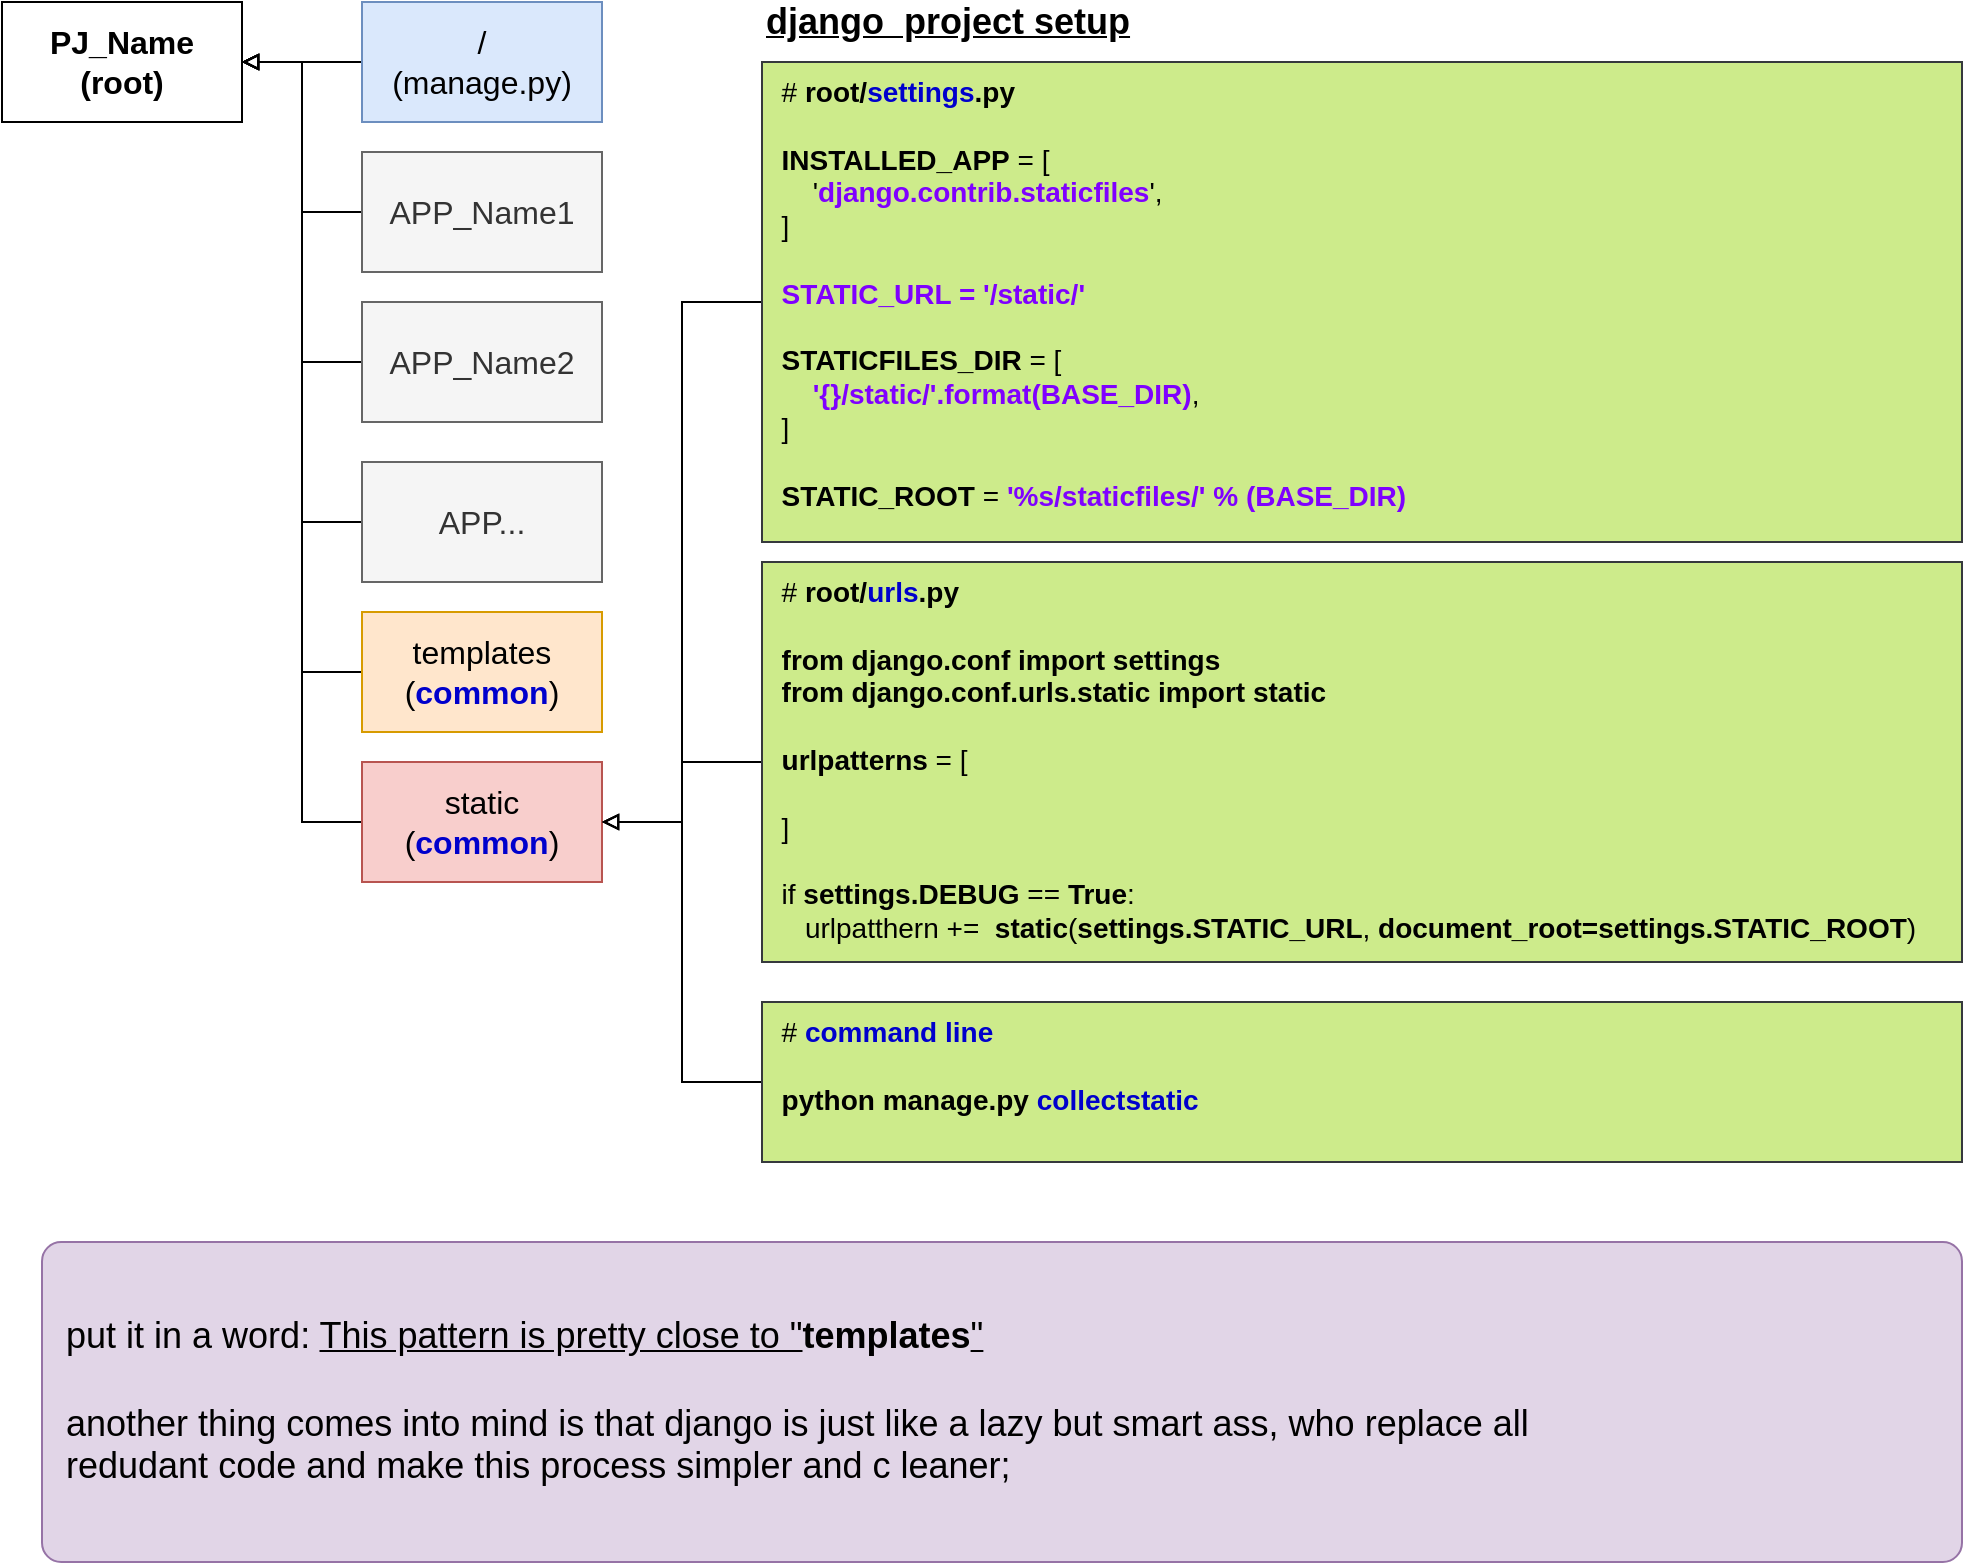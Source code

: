 <mxfile version="12.2.4" pages="1"><diagram id="PXKkHhaivdDZMpAjNpFf" name="Page-1"><mxGraphModel dx="740" dy="592" grid="1" gridSize="10" guides="1" tooltips="1" connect="1" arrows="1" fold="1" page="1" pageScale="1" pageWidth="1100" pageHeight="850" math="0" shadow="0"><root><mxCell id="0"/><mxCell id="1" parent="0"/><mxCell id="2" value="PJ_Name&lt;br&gt;(root)" style="whiteSpace=wrap;html=1;fontStyle=1;fontSize=16;" parent="1" vertex="1"><mxGeometry x="20" y="20" width="120" height="60" as="geometry"/></mxCell><mxCell id="6" style="edgeStyle=orthogonalEdgeStyle;rounded=0;orthogonalLoop=1;jettySize=auto;html=1;exitX=0;exitY=0.5;exitDx=0;exitDy=0;entryX=1;entryY=0.5;entryDx=0;entryDy=0;endArrow=block;endFill=0;fontSize=16;" parent="1" source="3" target="2" edge="1"><mxGeometry relative="1" as="geometry"/></mxCell><mxCell id="3" value="APP_Name1" style="rounded=0;whiteSpace=wrap;html=1;fontSize=16;fillColor=#f5f5f5;strokeColor=#666666;fontColor=#333333;" parent="1" vertex="1"><mxGeometry x="200" y="95" width="120" height="60" as="geometry"/></mxCell><mxCell id="5" style="edgeStyle=orthogonalEdgeStyle;rounded=0;orthogonalLoop=1;jettySize=auto;html=1;exitX=0;exitY=0.5;exitDx=0;exitDy=0;entryX=1;entryY=0.5;entryDx=0;entryDy=0;fontSize=16;endArrow=block;endFill=0;" parent="1" source="4" target="2" edge="1"><mxGeometry relative="1" as="geometry"/></mxCell><mxCell id="4" value="/&lt;br&gt;(manage.py)" style="rounded=0;whiteSpace=wrap;html=1;fontSize=16;fillColor=#dae8fc;strokeColor=#6c8ebf;" parent="1" vertex="1"><mxGeometry x="200" y="20" width="120" height="60" as="geometry"/></mxCell><mxCell id="9" style="edgeStyle=orthogonalEdgeStyle;rounded=0;orthogonalLoop=1;jettySize=auto;html=1;exitX=0;exitY=0.5;exitDx=0;exitDy=0;entryX=1;entryY=0.5;entryDx=0;entryDy=0;endArrow=block;endFill=0;fontSize=16;" parent="1" source="8" target="2" edge="1"><mxGeometry relative="1" as="geometry"/></mxCell><mxCell id="8" value="APP_Name2" style="rounded=0;whiteSpace=wrap;html=1;fontSize=16;fillColor=#f5f5f5;strokeColor=#666666;fontColor=#333333;" parent="1" vertex="1"><mxGeometry x="200" y="170" width="120" height="60" as="geometry"/></mxCell><mxCell id="12" style="edgeStyle=orthogonalEdgeStyle;rounded=0;orthogonalLoop=1;jettySize=auto;html=1;exitX=0;exitY=0.5;exitDx=0;exitDy=0;entryX=1;entryY=0.5;entryDx=0;entryDy=0;endArrow=block;endFill=0;fontSize=16;" parent="1" source="11" target="2" edge="1"><mxGeometry relative="1" as="geometry"/></mxCell><mxCell id="11" value="APP..." style="rounded=0;whiteSpace=wrap;html=1;fontSize=16;fillColor=#f5f5f5;strokeColor=#666666;fontColor=#333333;" parent="1" vertex="1"><mxGeometry x="200" y="250" width="120" height="60" as="geometry"/></mxCell><mxCell id="18" style="edgeStyle=orthogonalEdgeStyle;rounded=0;orthogonalLoop=1;jettySize=auto;html=1;exitX=0;exitY=0.5;exitDx=0;exitDy=0;entryX=1;entryY=0.5;entryDx=0;entryDy=0;endArrow=block;endFill=0;fontSize=16;" parent="1" source="13" target="2" edge="1"><mxGeometry relative="1" as="geometry"/></mxCell><mxCell id="13" value="static&lt;br&gt;(&lt;b&gt;&lt;font color=&quot;#0000cc&quot;&gt;common&lt;/font&gt;&lt;/b&gt;)" style="rounded=0;whiteSpace=wrap;html=1;fontSize=16;fillColor=#f8cecc;strokeColor=#b85450;" parent="1" vertex="1"><mxGeometry x="200" y="400" width="120" height="60" as="geometry"/></mxCell><mxCell id="17" style="edgeStyle=orthogonalEdgeStyle;rounded=0;orthogonalLoop=1;jettySize=auto;html=1;exitX=0;exitY=0.5;exitDx=0;exitDy=0;entryX=1;entryY=0.5;entryDx=0;entryDy=0;endArrow=block;endFill=0;fontSize=16;" parent="1" source="14" target="2" edge="1"><mxGeometry relative="1" as="geometry"/></mxCell><mxCell id="14" value="templates&lt;br&gt;(&lt;b&gt;&lt;font color=&quot;#0000cc&quot;&gt;common&lt;/font&gt;&lt;/b&gt;)" style="rounded=0;whiteSpace=wrap;html=1;fontSize=16;fillColor=#ffe6cc;strokeColor=#d79b00;" parent="1" vertex="1"><mxGeometry x="200" y="325" width="120" height="60" as="geometry"/></mxCell><mxCell id="22" style="edgeStyle=orthogonalEdgeStyle;rounded=0;orthogonalLoop=1;jettySize=auto;html=1;exitX=0;exitY=0.5;exitDx=0;exitDy=0;entryX=1;entryY=0.5;entryDx=0;entryDy=0;endArrow=block;endFill=0;fontSize=18;fontColor=#000000;" parent="1" source="19" target="13" edge="1"><mxGeometry relative="1" as="geometry"/></mxCell><mxCell id="19" value="&amp;nbsp; # &lt;b&gt;root/&lt;/b&gt;&lt;span style=&quot;font-size: 14px&quot;&gt;&lt;font style=&quot;font-size: 14px&quot;&gt;&lt;b&gt;&lt;font color=&quot;#0000cc&quot;&gt;settings&lt;/font&gt;.py&lt;/b&gt;&lt;br style=&quot;font-size: 14px&quot;&gt;&lt;br style=&quot;font-size: 14px&quot;&gt;&lt;b&gt;&amp;nbsp;&lt;/b&gt; &lt;b&gt;INSTALLED_APP&lt;/b&gt; = [&lt;br style=&quot;font-size: 14px&quot;&gt;&amp;nbsp; &amp;nbsp; &amp;nbsp; '&lt;font color=&quot;#7f00ff&quot;&gt;&lt;b&gt;django.contrib.staticfiles&lt;/b&gt;&lt;/font&gt;',&amp;nbsp;&lt;br style=&quot;font-size: 14px&quot;&gt;&amp;nbsp; ]&lt;br&gt;&lt;br&gt;&amp;nbsp; &lt;b&gt;&lt;font color=&quot;#7f00ff&quot;&gt;STATIC_URL = '/static/'&lt;/font&gt;&lt;/b&gt;&lt;br&gt;&lt;br&gt;&amp;nbsp; &lt;b&gt;STATICFILES_DIR&lt;/b&gt; = [&lt;br&gt;&amp;nbsp; &amp;nbsp; &amp;nbsp; &lt;b&gt;&lt;font color=&quot;#7f00ff&quot;&gt;'{}/static/'.format(BASE_DIR)&lt;/font&gt;&lt;/b&gt;,&lt;br&gt;&amp;nbsp; ]&lt;br&gt;&amp;nbsp;&amp;nbsp;&lt;br&gt;&amp;nbsp;&amp;nbsp;&lt;/font&gt;&lt;/span&gt;&lt;b&gt;STATIC_ROOT&lt;/b&gt; = &lt;b&gt;&lt;font color=&quot;#7f00ff&quot;&gt;'%s/staticfiles/' % (BASE_DIR)&lt;/font&gt;&lt;/b&gt;&lt;span style=&quot;font-size: 14px&quot;&gt;&lt;font style=&quot;font-size: 14px&quot;&gt;&lt;br style=&quot;font-size: 14px&quot;&gt;&lt;/font&gt;&lt;/span&gt;" style="rounded=0;whiteSpace=wrap;html=1;fontSize=14;align=left;verticalAlign=top;fillColor=#cdeb8b;strokeColor=#36393d;" parent="1" vertex="1"><mxGeometry x="400" y="50" width="600" height="240" as="geometry"/></mxCell><mxCell id="23" style="edgeStyle=orthogonalEdgeStyle;rounded=0;orthogonalLoop=1;jettySize=auto;html=1;exitX=0;exitY=0.5;exitDx=0;exitDy=0;entryX=1;entryY=0.5;entryDx=0;entryDy=0;endArrow=block;endFill=0;fontSize=18;fontColor=#000000;" parent="1" source="20" target="13" edge="1"><mxGeometry relative="1" as="geometry"/></mxCell><mxCell id="20" value="&amp;nbsp; # &lt;b&gt;root/&lt;/b&gt;&lt;span style=&quot;font-size: 14px&quot;&gt;&lt;font style=&quot;font-size: 14px&quot;&gt;&lt;b&gt;&lt;font color=&quot;#0000cc&quot;&gt;urls&lt;/font&gt;.py&lt;/b&gt;&lt;br style=&quot;font-size: 14px&quot;&gt;&lt;br style=&quot;font-size: 14px&quot;&gt;&lt;b&gt;&amp;nbsp;&lt;/b&gt;&amp;nbsp;&lt;b&gt;from django.conf import settings&lt;br&gt;&lt;/b&gt;&lt;/font&gt;&lt;/span&gt;&lt;span style=&quot;font-size: 14px&quot;&gt;&lt;font style=&quot;font-size: 14px&quot;&gt;&amp;nbsp; &lt;b&gt;from django.conf.urls.static import static&lt;br&gt;&lt;/b&gt;&lt;br&gt;&amp;nbsp; &lt;b&gt;urlpatterns&lt;/b&gt; = [&lt;br&gt;&amp;nbsp;&lt;br&gt;&amp;nbsp; ]&lt;br&gt;&lt;br&gt;&amp;nbsp; if &lt;b&gt;settings.DEBUG&lt;/b&gt; == &lt;b&gt;True&lt;/b&gt;:&lt;br&gt;&amp;nbsp; &amp;nbsp; &amp;nbsp;urlpatthern +=&amp;nbsp; &lt;b&gt;static&lt;/b&gt;(&lt;b&gt;settings.STATIC_URL&lt;/b&gt;, &lt;b&gt;document_root=settings.STATIC_ROOT&lt;/b&gt;)&lt;br&gt;&lt;br style=&quot;font-size: 14px&quot;&gt;&lt;/font&gt;&lt;/span&gt;" style="rounded=0;whiteSpace=wrap;html=1;fontSize=14;align=left;verticalAlign=top;fillColor=#cdeb8b;strokeColor=#36393d;" parent="1" vertex="1"><mxGeometry x="400" y="300" width="600" height="200" as="geometry"/></mxCell><mxCell id="21" value="django&amp;nbsp; project setup" style="text;html=1;strokeColor=none;fillColor=none;align=left;verticalAlign=middle;whiteSpace=wrap;rounded=0;fontSize=18;fontColor=#000000;fontStyle=5" parent="1" vertex="1"><mxGeometry x="400" y="20" width="270" height="20" as="geometry"/></mxCell><mxCell id="25" style="edgeStyle=orthogonalEdgeStyle;rounded=0;orthogonalLoop=1;jettySize=auto;html=1;exitX=0;exitY=0.5;exitDx=0;exitDy=0;entryX=1;entryY=0.5;entryDx=0;entryDy=0;endArrow=block;endFill=0;fontSize=18;fontColor=#000000;" parent="1" source="24" target="13" edge="1"><mxGeometry relative="1" as="geometry"/></mxCell><mxCell id="24" value="&amp;nbsp; # &lt;span style=&quot;font-size: 14px&quot;&gt;&lt;font style=&quot;font-size: 14px&quot;&gt;&lt;b&gt;&lt;font color=&quot;#0000cc&quot;&gt;command line&lt;/font&gt;&lt;/b&gt;&lt;br style=&quot;font-size: 14px&quot;&gt;&lt;br style=&quot;font-size: 14px&quot;&gt;&lt;b&gt;&amp;nbsp;&lt;/b&gt;&amp;nbsp;&lt;b&gt;python manage.py &lt;font color=&quot;#0000cc&quot;&gt;collectstatic&lt;/font&gt;&lt;/b&gt;&lt;/font&gt;&lt;/span&gt;&lt;span style=&quot;font-size: 14px&quot;&gt;&lt;font style=&quot;font-size: 14px&quot;&gt;&lt;br style=&quot;font-size: 14px&quot;&gt;&lt;/font&gt;&lt;/span&gt;" style="rounded=0;whiteSpace=wrap;html=1;fontSize=14;align=left;verticalAlign=top;fillColor=#cdeb8b;strokeColor=#36393d;" parent="1" vertex="1"><mxGeometry x="400" y="520" width="600" height="80" as="geometry"/></mxCell><mxCell id="27" value="&amp;nbsp; put it in a word: &lt;u&gt;This pattern is pretty close to &quot;&lt;/u&gt;&lt;b style=&quot;font-size: 18px&quot;&gt;templates&lt;/b&gt;&lt;u&gt;&quot;&lt;/u&gt;&lt;br&gt;&lt;br&gt;&amp;nbsp; another thing comes into mind is that django is just like a lazy but smart ass, who replace all &lt;br&gt;&amp;nbsp; redudant code and make this process simpler and c leaner;" style="rounded=1;whiteSpace=wrap;html=1;fontSize=18;fillColor=#e1d5e7;strokeColor=#9673a6;align=left;arcSize=6;" parent="1" vertex="1"><mxGeometry x="40" y="640" width="960" height="160" as="geometry"/></mxCell></root></mxGraphModel></diagram></mxfile>